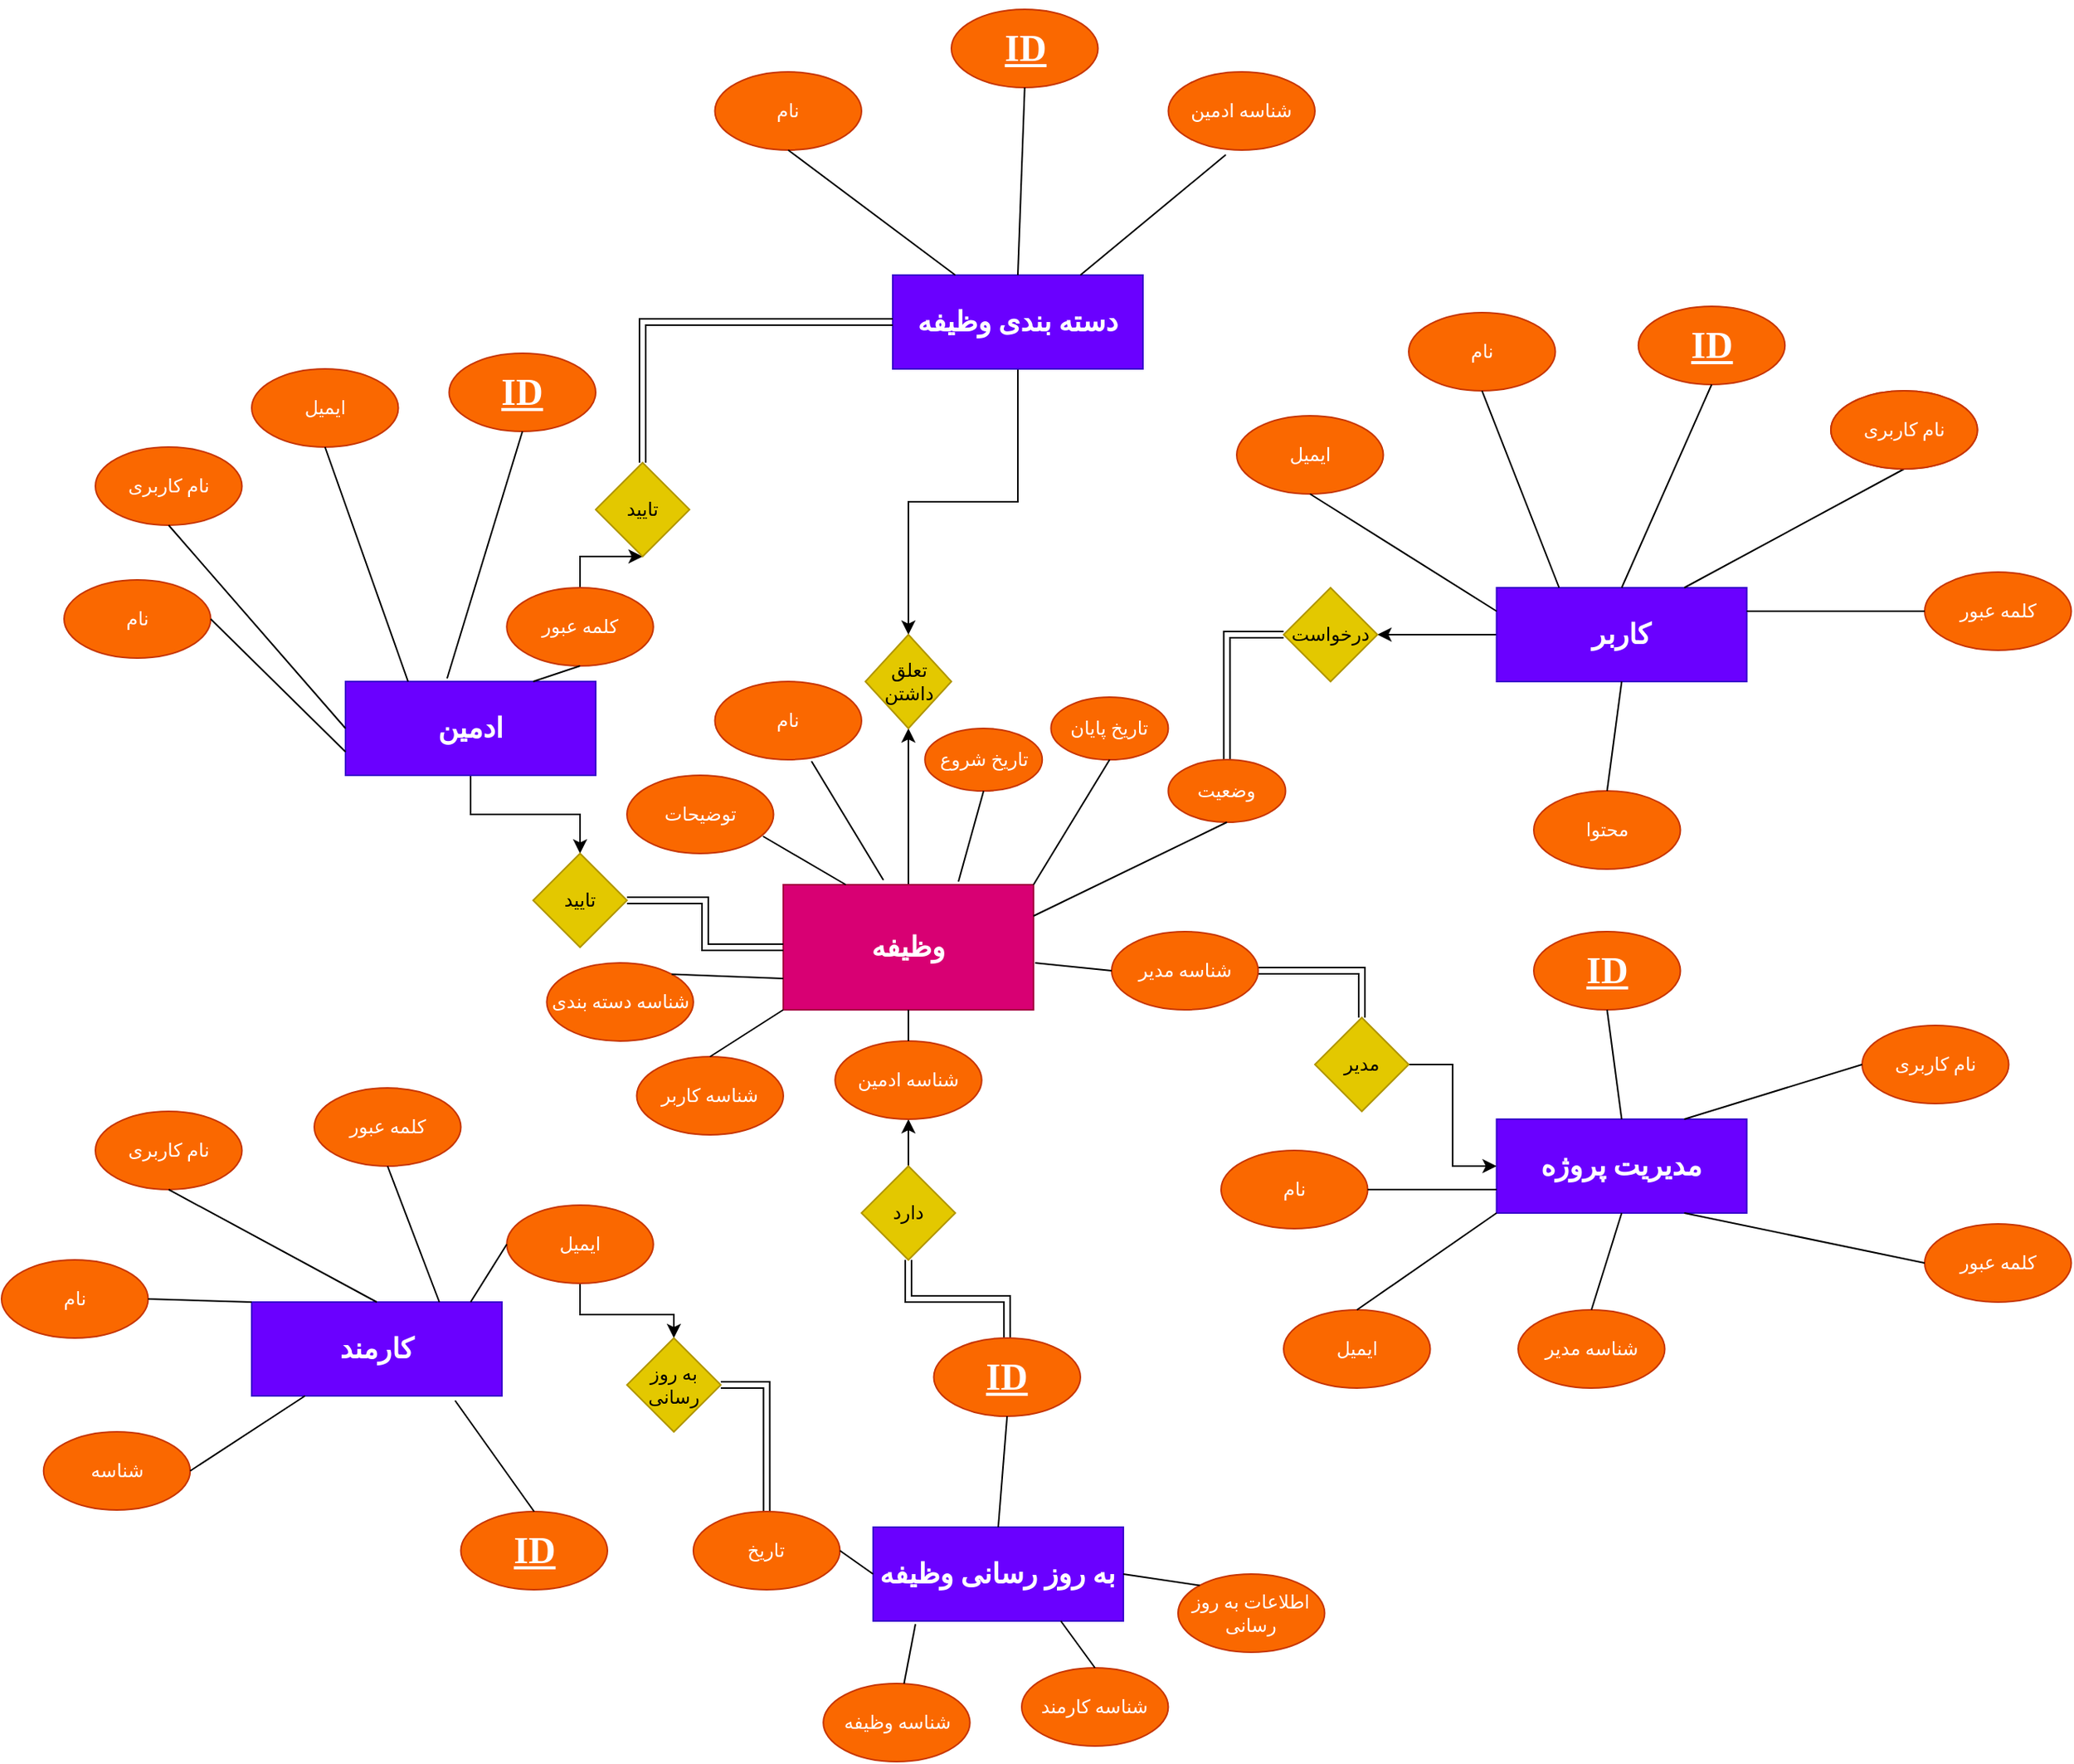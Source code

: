 <mxfile>
    <diagram id="pLtpVyUbuMatPzjlErbM" name="Page-1">
        <mxGraphModel dx="758" dy="518" grid="1" gridSize="10" guides="1" tooltips="1" connect="1" arrows="1" fold="1" page="1" pageScale="1" pageWidth="1169" pageHeight="827" math="0" shadow="0">
            <root>
                <mxCell id="0"/>
                <mxCell id="1" parent="0"/>
                <mxCell id="17" style="edgeStyle=orthogonalEdgeStyle;rounded=0;orthogonalLoop=1;jettySize=auto;html=1;exitX=0.5;exitY=1;exitDx=0;exitDy=0;" edge="1" parent="1" source="2" target="9">
                    <mxGeometry relative="1" as="geometry"/>
                </mxCell>
                <mxCell id="2" value="&lt;h2&gt;&lt;font face=&quot;IRANSans&quot;&gt;دسته بندی وظیفه&lt;/font&gt;&lt;/h2&gt;" style="whiteSpace=wrap;html=1;fillColor=#6a00ff;strokeColor=#3700CC;fontColor=#ffffff;" vertex="1" parent="1">
                    <mxGeometry x="590" y="290" width="160" height="60" as="geometry"/>
                </mxCell>
                <mxCell id="20" style="edgeStyle=orthogonalEdgeStyle;rounded=0;orthogonalLoop=1;jettySize=auto;html=1;entryX=0.5;entryY=1;entryDx=0;entryDy=0;exitX=0.5;exitY=0;exitDx=0;exitDy=0;" edge="1" parent="1" source="49" target="19">
                    <mxGeometry relative="1" as="geometry">
                        <mxPoint x="480" y="540" as="sourcePoint"/>
                    </mxGeometry>
                </mxCell>
                <mxCell id="25" style="edgeStyle=orthogonalEdgeStyle;rounded=0;orthogonalLoop=1;jettySize=auto;html=1;exitX=0.5;exitY=1;exitDx=0;exitDy=0;entryX=0.5;entryY=0;entryDx=0;entryDy=0;" edge="1" parent="1" source="3" target="22">
                    <mxGeometry relative="1" as="geometry"/>
                </mxCell>
                <mxCell id="3" value="&lt;h2&gt;&lt;font face=&quot;IRANSans&quot;&gt;ادمین&lt;/font&gt;&lt;/h2&gt;" style="whiteSpace=wrap;html=1;fillColor=#6a00ff;strokeColor=#3700CC;fontColor=#ffffff;" vertex="1" parent="1">
                    <mxGeometry x="240" y="550" width="160" height="60" as="geometry"/>
                </mxCell>
                <mxCell id="18" style="edgeStyle=orthogonalEdgeStyle;rounded=0;orthogonalLoop=1;jettySize=auto;html=1;exitX=0.5;exitY=0;exitDx=0;exitDy=0;entryX=0.5;entryY=1;entryDx=0;entryDy=0;" edge="1" parent="1" source="4" target="9">
                    <mxGeometry relative="1" as="geometry"/>
                </mxCell>
                <mxCell id="39" style="edgeStyle=orthogonalEdgeStyle;shape=link;rounded=0;orthogonalLoop=1;jettySize=auto;html=1;exitX=1;exitY=0.5;exitDx=0;exitDy=0;entryX=0.5;entryY=0;entryDx=0;entryDy=0;" edge="1" parent="1" source="123" target="36">
                    <mxGeometry relative="1" as="geometry"/>
                </mxCell>
                <mxCell id="4" value="&lt;h2&gt;&lt;font face=&quot;IRANSans&quot;&gt;وظیفه&lt;/font&gt;&lt;/h2&gt;" style="whiteSpace=wrap;html=1;fillColor=#d80073;strokeColor=#A50040;fontColor=#ffffff;" vertex="1" parent="1">
                    <mxGeometry x="520" y="680" width="160" height="80" as="geometry"/>
                </mxCell>
                <mxCell id="32" style="edgeStyle=orthogonalEdgeStyle;rounded=0;orthogonalLoop=1;jettySize=auto;html=1;exitX=0.5;exitY=1;exitDx=0;exitDy=0;" edge="1" parent="1" source="58" target="27">
                    <mxGeometry relative="1" as="geometry"/>
                </mxCell>
                <mxCell id="5" value="&lt;h2&gt;&lt;font face=&quot;IRANSans&quot;&gt;کارمند&lt;/font&gt;&lt;/h2&gt;" style="whiteSpace=wrap;html=1;fillColor=#6a00ff;strokeColor=#3700CC;fontColor=#ffffff;" vertex="1" parent="1">
                    <mxGeometry x="180" y="947" width="160" height="60" as="geometry"/>
                </mxCell>
                <mxCell id="34" style="edgeStyle=orthogonalEdgeStyle;shape=link;rounded=0;orthogonalLoop=1;jettySize=auto;html=1;entryX=0.5;entryY=1;entryDx=0;entryDy=0;exitX=0.5;exitY=0;exitDx=0;exitDy=0;" edge="1" parent="1" source="75" target="33">
                    <mxGeometry relative="1" as="geometry">
                        <mxPoint x="665" y="875" as="sourcePoint"/>
                    </mxGeometry>
                </mxCell>
                <mxCell id="6" value="&lt;h2&gt;&lt;font face=&quot;IRANSans&quot;&gt;به روز رسانی وظیفه&lt;/font&gt;&lt;/h2&gt;" style="whiteSpace=wrap;html=1;fillColor=#6a00ff;strokeColor=#3700CC;fontColor=#ffffff;" vertex="1" parent="1">
                    <mxGeometry x="577.46" y="1091" width="160" height="60" as="geometry"/>
                </mxCell>
                <mxCell id="7" value="&lt;h2&gt;&lt;font face=&quot;IRANSans&quot;&gt;مدیریت پروژه&lt;/font&gt;&lt;/h2&gt;" style="whiteSpace=wrap;html=1;fillColor=#6a00ff;strokeColor=#3700CC;fontColor=#ffffff;" vertex="1" parent="1">
                    <mxGeometry x="976.21" y="830" width="160" height="60" as="geometry"/>
                </mxCell>
                <mxCell id="42" style="edgeStyle=orthogonalEdgeStyle;rounded=0;orthogonalLoop=1;jettySize=auto;html=1;exitX=0;exitY=0.5;exitDx=0;exitDy=0;entryX=1;entryY=0.5;entryDx=0;entryDy=0;" edge="1" parent="1" source="8" target="40">
                    <mxGeometry relative="1" as="geometry"/>
                </mxCell>
                <mxCell id="8" value="&lt;h2&gt;&lt;font face=&quot;IRANSans&quot;&gt;کاربر&lt;/font&gt;&lt;/h2&gt;" style="whiteSpace=wrap;html=1;fillColor=#6a00ff;strokeColor=#3700CC;fontColor=#ffffff;" vertex="1" parent="1">
                    <mxGeometry x="976.21" y="490" width="160" height="60" as="geometry"/>
                </mxCell>
                <mxCell id="9" value="&lt;p&gt;تعلق داشتن&lt;/p&gt;" style="rhombus;whiteSpace=wrap;html=1;fillColor=#e3c800;strokeColor=#B09500;fontColor=#000000;fontFamily=IRANSans;" vertex="1" parent="1">
                    <mxGeometry x="572.5" y="520" width="55" height="60" as="geometry"/>
                </mxCell>
                <mxCell id="21" style="edgeStyle=orthogonalEdgeStyle;shape=link;rounded=0;orthogonalLoop=1;jettySize=auto;html=1;exitX=0.5;exitY=0;exitDx=0;exitDy=0;entryX=0;entryY=0.5;entryDx=0;entryDy=0;" edge="1" parent="1" source="19" target="2">
                    <mxGeometry relative="1" as="geometry"/>
                </mxCell>
                <mxCell id="19" value="&lt;p&gt;تایید&lt;/p&gt;" style="rhombus;whiteSpace=wrap;html=1;fillColor=#e3c800;strokeColor=#B09500;fontColor=#000000;fontFamily=IRANSans;" vertex="1" parent="1">
                    <mxGeometry x="400" y="410" width="60" height="60" as="geometry"/>
                </mxCell>
                <mxCell id="26" style="edgeStyle=orthogonalEdgeStyle;shape=link;rounded=0;orthogonalLoop=1;jettySize=auto;html=1;exitX=1;exitY=0.5;exitDx=0;exitDy=0;entryX=0;entryY=0.5;entryDx=0;entryDy=0;" edge="1" parent="1" source="22" target="4">
                    <mxGeometry relative="1" as="geometry"/>
                </mxCell>
                <mxCell id="22" value="&lt;p&gt;تایید&lt;/p&gt;" style="rhombus;whiteSpace=wrap;html=1;fillColor=#e3c800;strokeColor=#B09500;fontColor=#000000;fontFamily=IRANSans;" vertex="1" parent="1">
                    <mxGeometry x="360" y="660" width="60" height="60" as="geometry"/>
                </mxCell>
                <mxCell id="29" style="edgeStyle=orthogonalEdgeStyle;shape=link;rounded=0;orthogonalLoop=1;jettySize=auto;html=1;exitX=1;exitY=0.5;exitDx=0;exitDy=0;entryX=0.5;entryY=0;entryDx=0;entryDy=0;" edge="1" parent="1" source="27" target="70">
                    <mxGeometry relative="1" as="geometry">
                        <mxPoint x="509.335" y="1201" as="targetPoint"/>
                    </mxGeometry>
                </mxCell>
                <mxCell id="27" value="&lt;p&gt;به روز رسانی&lt;/p&gt;" style="rhombus;whiteSpace=wrap;html=1;fillColor=#e3c800;strokeColor=#B09500;fontColor=#000000;fontFamily=IRANSans;" vertex="1" parent="1">
                    <mxGeometry x="420" y="970" width="60" height="60" as="geometry"/>
                </mxCell>
                <mxCell id="35" style="edgeStyle=orthogonalEdgeStyle;rounded=0;orthogonalLoop=1;jettySize=auto;html=1;entryX=0.5;entryY=1;entryDx=0;entryDy=0;" edge="1" parent="1" source="33" target="119">
                    <mxGeometry relative="1" as="geometry"/>
                </mxCell>
                <mxCell id="33" value="&lt;p&gt;دارد&lt;/p&gt;" style="rhombus;whiteSpace=wrap;html=1;fillColor=#e3c800;strokeColor=#B09500;fontColor=#000000;fontFamily=IRANSans;" vertex="1" parent="1">
                    <mxGeometry x="570" y="860" width="60" height="60" as="geometry"/>
                </mxCell>
                <mxCell id="38" style="edgeStyle=orthogonalEdgeStyle;rounded=0;orthogonalLoop=1;jettySize=auto;html=1;exitX=1;exitY=0.5;exitDx=0;exitDy=0;entryX=0;entryY=0.5;entryDx=0;entryDy=0;" edge="1" parent="1" source="36" target="7">
                    <mxGeometry relative="1" as="geometry"/>
                </mxCell>
                <mxCell id="36" value="&lt;p&gt;مدیر&lt;/p&gt;" style="rhombus;whiteSpace=wrap;html=1;fillColor=#e3c800;strokeColor=#B09500;fontColor=#000000;fontFamily=IRANSans;" vertex="1" parent="1">
                    <mxGeometry x="860" y="765" width="60" height="60" as="geometry"/>
                </mxCell>
                <mxCell id="43" style="edgeStyle=orthogonalEdgeStyle;shape=link;rounded=0;orthogonalLoop=1;jettySize=auto;html=1;exitX=0;exitY=0.5;exitDx=0;exitDy=0;entryX=0.5;entryY=0;entryDx=0;entryDy=0;" edge="1" parent="1" source="40" target="117">
                    <mxGeometry relative="1" as="geometry">
                        <mxPoint x="670" y="670" as="targetPoint"/>
                    </mxGeometry>
                </mxCell>
                <mxCell id="40" value="&lt;p&gt;درخواست&lt;/p&gt;" style="rhombus;whiteSpace=wrap;html=1;fillColor=#e3c800;strokeColor=#B09500;fontColor=#000000;fontFamily=IRANSans;" vertex="1" parent="1">
                    <mxGeometry x="840" y="490" width="60" height="60" as="geometry"/>
                </mxCell>
                <mxCell id="44" value="&lt;font face=&quot;IRANSans&quot;&gt;نام کاربری&lt;/font&gt;" style="ellipse;whiteSpace=wrap;html=1;fillColor=#fa6800;strokeColor=#C73500;fontColor=#FFFFFF;" vertex="1" parent="1">
                    <mxGeometry x="80" y="400" width="93.75" height="50" as="geometry"/>
                </mxCell>
                <mxCell id="46" value="&lt;font face=&quot;IRANSans&quot;&gt;ایمیل&lt;/font&gt;" style="ellipse;whiteSpace=wrap;html=1;fillColor=#fa6800;strokeColor=#C73500;fontColor=#FFFFFF;" vertex="1" parent="1">
                    <mxGeometry x="180" y="350" width="93.75" height="50" as="geometry"/>
                </mxCell>
                <mxCell id="47" value="" style="endArrow=none;html=1;fontColor=#FFFFFF;entryX=0.25;entryY=0;entryDx=0;entryDy=0;exitX=0.5;exitY=1;exitDx=0;exitDy=0;" edge="1" parent="1" source="46" target="3">
                    <mxGeometry width="50" height="50" relative="1" as="geometry">
                        <mxPoint x="220" y="390" as="sourcePoint"/>
                        <mxPoint x="270" y="340" as="targetPoint"/>
                    </mxGeometry>
                </mxCell>
                <mxCell id="49" value="&lt;font face=&quot;IRANSans&quot;&gt;کلمه عبور&lt;/font&gt;" style="ellipse;whiteSpace=wrap;html=1;fillColor=#fa6800;strokeColor=#C73500;fontColor=#FFFFFF;" vertex="1" parent="1">
                    <mxGeometry x="343.13" y="490" width="93.75" height="50" as="geometry"/>
                </mxCell>
                <mxCell id="51" value="" style="endArrow=none;html=1;fontColor=#FFFFFF;exitX=0.5;exitY=1;exitDx=0;exitDy=0;entryX=0.75;entryY=0;entryDx=0;entryDy=0;" edge="1" parent="1" source="49" target="3">
                    <mxGeometry width="50" height="50" relative="1" as="geometry">
                        <mxPoint x="219" y="420" as="sourcePoint"/>
                        <mxPoint x="251" y="550" as="targetPoint"/>
                    </mxGeometry>
                </mxCell>
                <mxCell id="52" value="" style="endArrow=none;html=1;fontColor=#FFFFFF;entryX=0;entryY=0.5;entryDx=0;entryDy=0;exitX=0.5;exitY=1;exitDx=0;exitDy=0;" edge="1" parent="1" source="44" target="3">
                    <mxGeometry width="50" height="50" relative="1" as="geometry">
                        <mxPoint x="220" y="390" as="sourcePoint"/>
                        <mxPoint x="270" y="340" as="targetPoint"/>
                    </mxGeometry>
                </mxCell>
                <mxCell id="53" value="&lt;font face=&quot;IRANSans&quot;&gt;نام&lt;/font&gt;" style="ellipse;whiteSpace=wrap;html=1;fillColor=#fa6800;strokeColor=#C73500;fontColor=#FFFFFF;" vertex="1" parent="1">
                    <mxGeometry x="60" y="485" width="93.75" height="50" as="geometry"/>
                </mxCell>
                <mxCell id="54" value="" style="endArrow=none;html=1;fontColor=#FFFFFF;entryX=1;entryY=0.5;entryDx=0;entryDy=0;exitX=0;exitY=0.75;exitDx=0;exitDy=0;" edge="1" parent="1" source="3" target="53">
                    <mxGeometry width="50" height="50" relative="1" as="geometry">
                        <mxPoint x="220" y="590" as="sourcePoint"/>
                        <mxPoint x="270" y="540" as="targetPoint"/>
                    </mxGeometry>
                </mxCell>
                <mxCell id="55" value="&lt;h1&gt;&lt;font face=&quot;IRANSans&quot;&gt;&lt;u&gt;ID&lt;/u&gt;&lt;/font&gt;&lt;/h1&gt;" style="ellipse;whiteSpace=wrap;html=1;fillColor=#fa6800;strokeColor=#C73500;fontColor=#FFFFFF;" vertex="1" parent="1">
                    <mxGeometry x="306.25" y="340" width="93.75" height="50" as="geometry"/>
                </mxCell>
                <mxCell id="56" value="" style="endArrow=none;html=1;fontColor=#FFFFFF;entryX=0.5;entryY=1;entryDx=0;entryDy=0;exitX=0.406;exitY=-0.033;exitDx=0;exitDy=0;exitPerimeter=0;" edge="1" parent="1" source="3" target="55">
                    <mxGeometry width="50" height="50" relative="1" as="geometry">
                        <mxPoint x="220" y="560" as="sourcePoint"/>
                        <mxPoint x="270" y="510" as="targetPoint"/>
                    </mxGeometry>
                </mxCell>
                <mxCell id="58" value="&lt;font face=&quot;IRANSans&quot;&gt;ایمیل&lt;/font&gt;" style="ellipse;whiteSpace=wrap;html=1;fillColor=#fa6800;strokeColor=#C73500;fontColor=#FFFFFF;" vertex="1" parent="1">
                    <mxGeometry x="343.13" y="885" width="93.75" height="50" as="geometry"/>
                </mxCell>
                <mxCell id="59" value="" style="endArrow=none;html=1;fontColor=#FFFFFF;entryX=0;entryY=0.5;entryDx=0;entryDy=0;" edge="1" parent="1" target="58">
                    <mxGeometry width="50" height="50" relative="1" as="geometry">
                        <mxPoint x="320" y="947" as="sourcePoint"/>
                        <mxPoint x="370" y="897" as="targetPoint"/>
                    </mxGeometry>
                </mxCell>
                <mxCell id="60" value="&lt;h1&gt;&lt;font face=&quot;IRANSans&quot;&gt;&lt;u&gt;ID&lt;/u&gt;&lt;/font&gt;&lt;/h1&gt;" style="ellipse;whiteSpace=wrap;html=1;fillColor=#fa6800;strokeColor=#C73500;fontColor=#FFFFFF;" vertex="1" parent="1">
                    <mxGeometry x="313.75" y="1081" width="93.75" height="50" as="geometry"/>
                </mxCell>
                <mxCell id="61" value="" style="endArrow=none;html=1;fontColor=#FFFFFF;entryX=0.5;entryY=0;entryDx=0;entryDy=0;exitX=0.813;exitY=1.05;exitDx=0;exitDy=0;exitPerimeter=0;" edge="1" target="60" parent="1" source="5">
                    <mxGeometry width="50" height="50" relative="1" as="geometry">
                        <mxPoint x="320" y="1248.02" as="sourcePoint"/>
                        <mxPoint x="352.469" y="1200" as="targetPoint"/>
                    </mxGeometry>
                </mxCell>
                <mxCell id="62" value="&lt;font face=&quot;IRANSans&quot;&gt;نام کاربری&lt;/font&gt;" style="ellipse;whiteSpace=wrap;html=1;fillColor=#fa6800;strokeColor=#C73500;fontColor=#FFFFFF;" vertex="1" parent="1">
                    <mxGeometry x="80" y="825" width="93.75" height="50" as="geometry"/>
                </mxCell>
                <mxCell id="63" value="" style="endArrow=none;html=1;fontColor=#FFFFFF;exitX=0.5;exitY=1;exitDx=0;exitDy=0;entryX=0.5;entryY=0;entryDx=0;entryDy=0;" edge="1" source="62" parent="1" target="5">
                    <mxGeometry width="50" height="50" relative="1" as="geometry">
                        <mxPoint x="260" y="625" as="sourcePoint"/>
                        <mxPoint x="250" y="820" as="targetPoint"/>
                    </mxGeometry>
                </mxCell>
                <mxCell id="64" value="&lt;font face=&quot;IRANSans&quot;&gt;نام&lt;/font&gt;" style="ellipse;whiteSpace=wrap;html=1;fillColor=#fa6800;strokeColor=#C73500;fontColor=#FFFFFF;" vertex="1" parent="1">
                    <mxGeometry x="20" y="920" width="93.75" height="50" as="geometry"/>
                </mxCell>
                <mxCell id="65" value="" style="endArrow=none;html=1;fontColor=#FFFFFF;entryX=1;entryY=0.5;entryDx=0;entryDy=0;exitX=0;exitY=0;exitDx=0;exitDy=0;" edge="1" target="64" parent="1" source="5">
                    <mxGeometry width="50" height="50" relative="1" as="geometry">
                        <mxPoint x="240" y="960" as="sourcePoint"/>
                        <mxPoint x="270" y="905" as="targetPoint"/>
                    </mxGeometry>
                </mxCell>
                <mxCell id="66" value="&lt;font face=&quot;IRANSans&quot;&gt;کلمه عبور&lt;/font&gt;" style="ellipse;whiteSpace=wrap;html=1;fillColor=#fa6800;strokeColor=#C73500;fontColor=#FFFFFF;" vertex="1" parent="1">
                    <mxGeometry x="220" y="810" width="93.75" height="50" as="geometry"/>
                </mxCell>
                <mxCell id="67" value="" style="endArrow=none;html=1;fontColor=#FFFFFF;exitX=0.5;exitY=1;exitDx=0;exitDy=0;entryX=0.75;entryY=0;entryDx=0;entryDy=0;" edge="1" source="66" parent="1" target="5">
                    <mxGeometry width="50" height="50" relative="1" as="geometry">
                        <mxPoint x="95.87" y="620" as="sourcePoint"/>
                        <mxPoint x="236.87" y="750" as="targetPoint"/>
                    </mxGeometry>
                </mxCell>
                <mxCell id="68" value="&lt;font face=&quot;IRANSans&quot;&gt;شناسه&lt;/font&gt;" style="ellipse;whiteSpace=wrap;html=1;fillColor=#fa6800;strokeColor=#C73500;fontColor=#FFFFFF;" vertex="1" parent="1">
                    <mxGeometry x="46.88" y="1030" width="93.75" height="50" as="geometry"/>
                </mxCell>
                <mxCell id="69" value="" style="endArrow=none;html=1;fontColor=#FFFFFF;entryX=1;entryY=0.5;entryDx=0;entryDy=0;" edge="1" target="68" parent="1" source="5">
                    <mxGeometry width="50" height="50" relative="1" as="geometry">
                        <mxPoint x="206.88" y="1057" as="sourcePoint"/>
                        <mxPoint x="296.88" y="1015" as="targetPoint"/>
                    </mxGeometry>
                </mxCell>
                <mxCell id="70" value="&lt;font face=&quot;IRANSans&quot;&gt;تاریخ&lt;/font&gt;" style="ellipse;whiteSpace=wrap;html=1;fillColor=#fa6800;strokeColor=#C73500;fontColor=#FFFFFF;" vertex="1" parent="1">
                    <mxGeometry x="462.46" y="1081" width="93.75" height="50" as="geometry"/>
                </mxCell>
                <mxCell id="74" value="" style="endArrow=none;html=1;fontColor=#FFFFFF;entryX=0;entryY=0.5;entryDx=0;entryDy=0;exitX=1;exitY=0.5;exitDx=0;exitDy=0;" edge="1" parent="1" source="70" target="6">
                    <mxGeometry width="50" height="50" relative="1" as="geometry">
                        <mxPoint x="541.46" y="1151" as="sourcePoint"/>
                        <mxPoint x="572.46" y="1131" as="targetPoint"/>
                    </mxGeometry>
                </mxCell>
                <mxCell id="75" value="&lt;h1&gt;&lt;font face=&quot;IRANSans&quot;&gt;&lt;u&gt;ID&lt;/u&gt;&lt;/font&gt;&lt;/h1&gt;" style="ellipse;whiteSpace=wrap;html=1;fillColor=#fa6800;strokeColor=#C73500;fontColor=#FFFFFF;" vertex="1" parent="1">
                    <mxGeometry x="616.25" y="970" width="93.75" height="50" as="geometry"/>
                </mxCell>
                <mxCell id="76" value="" style="endArrow=none;html=1;fontColor=#FFFFFF;entryX=0.5;entryY=1;entryDx=0;entryDy=0;exitX=0.5;exitY=0;exitDx=0;exitDy=0;" edge="1" parent="1" source="6" target="75">
                    <mxGeometry width="50" height="50" relative="1" as="geometry">
                        <mxPoint x="618.13" y="950" as="sourcePoint"/>
                        <mxPoint x="668.13" y="900" as="targetPoint"/>
                    </mxGeometry>
                </mxCell>
                <mxCell id="77" value="&lt;font face=&quot;IRANSans&quot;&gt;اطلاعات به روز رسانی&lt;/font&gt;" style="ellipse;whiteSpace=wrap;html=1;fillColor=#fa6800;strokeColor=#C73500;fontColor=#FFFFFF;" vertex="1" parent="1">
                    <mxGeometry x="772.46" y="1121" width="93.75" height="50" as="geometry"/>
                </mxCell>
                <mxCell id="78" value="&lt;font face=&quot;IRANSans&quot;&gt;شناسه کارمند&lt;/font&gt;" style="ellipse;whiteSpace=wrap;html=1;fillColor=#fa6800;strokeColor=#C73500;fontColor=#FFFFFF;" vertex="1" parent="1">
                    <mxGeometry x="672.46" y="1181" width="93.75" height="50" as="geometry"/>
                </mxCell>
                <mxCell id="79" value="&lt;font face=&quot;IRANSans&quot;&gt;شناسه وظیفه&lt;/font&gt;" style="ellipse;whiteSpace=wrap;html=1;fillColor=#fa6800;strokeColor=#C73500;fontColor=#FFFFFF;" vertex="1" parent="1">
                    <mxGeometry x="545.59" y="1191" width="93.75" height="50" as="geometry"/>
                </mxCell>
                <mxCell id="80" value="" style="endArrow=none;html=1;fontColor=#FFFFFF;entryX=0.169;entryY=1.033;entryDx=0;entryDy=0;entryPerimeter=0;" edge="1" parent="1" source="79" target="6">
                    <mxGeometry width="50" height="50" relative="1" as="geometry">
                        <mxPoint x="586.21" y="1211" as="sourcePoint"/>
                        <mxPoint x="636.21" y="1161" as="targetPoint"/>
                    </mxGeometry>
                </mxCell>
                <mxCell id="81" value="" style="endArrow=none;html=1;fontColor=#FFFFFF;exitX=0.5;exitY=0;exitDx=0;exitDy=0;entryX=0.75;entryY=1;entryDx=0;entryDy=0;" edge="1" parent="1" source="78" target="6">
                    <mxGeometry width="50" height="50" relative="1" as="geometry">
                        <mxPoint x="654.34" y="1171" as="sourcePoint"/>
                        <mxPoint x="704.34" y="1121" as="targetPoint"/>
                    </mxGeometry>
                </mxCell>
                <mxCell id="82" value="" style="endArrow=none;html=1;fontColor=#FFFFFF;entryX=0;entryY=0;entryDx=0;entryDy=0;" edge="1" parent="1" target="77">
                    <mxGeometry width="50" height="50" relative="1" as="geometry">
                        <mxPoint x="737.46" y="1121" as="sourcePoint"/>
                        <mxPoint x="787.46" y="1071" as="targetPoint"/>
                    </mxGeometry>
                </mxCell>
                <mxCell id="107" value="&lt;font face=&quot;IRANSans&quot;&gt;تاریخ شروع&lt;/font&gt;" style="ellipse;whiteSpace=wrap;html=1;fillColor=#fa6800;strokeColor=#C73500;fontColor=#FFFFFF;" vertex="1" parent="1">
                    <mxGeometry x="610.59" y="580" width="75" height="40" as="geometry"/>
                </mxCell>
                <mxCell id="108" value="" style="endArrow=none;html=1;fontColor=#FFFFFF;entryX=0.5;entryY=1;entryDx=0;entryDy=0;exitX=0.7;exitY=-0.025;exitDx=0;exitDy=0;exitPerimeter=0;" edge="1" parent="1" source="4" target="107">
                    <mxGeometry width="50" height="50" relative="1" as="geometry">
                        <mxPoint x="660" y="680" as="sourcePoint"/>
                        <mxPoint x="710" y="630" as="targetPoint"/>
                    </mxGeometry>
                </mxCell>
                <mxCell id="109" value="&lt;font face=&quot;IRANSans&quot;&gt;نام&lt;/font&gt;" style="ellipse;whiteSpace=wrap;html=1;fillColor=#fa6800;strokeColor=#C73500;fontColor=#FFFFFF;" vertex="1" parent="1">
                    <mxGeometry x="476.25" y="550" width="93.75" height="50" as="geometry"/>
                </mxCell>
                <mxCell id="110" value="" style="endArrow=none;html=1;fontColor=#FFFFFF;entryX=0.659;entryY=1.02;entryDx=0;entryDy=0;entryPerimeter=0;exitX=0.4;exitY=-0.037;exitDx=0;exitDy=0;exitPerimeter=0;" edge="1" parent="1" source="4" target="109">
                    <mxGeometry width="50" height="50" relative="1" as="geometry">
                        <mxPoint x="498.13" y="650" as="sourcePoint"/>
                        <mxPoint x="548.13" y="600" as="targetPoint"/>
                    </mxGeometry>
                </mxCell>
                <mxCell id="111" value="&lt;font face=&quot;IRANSans&quot;&gt;توضیحات&lt;/font&gt;" style="ellipse;whiteSpace=wrap;html=1;fillColor=#fa6800;strokeColor=#C73500;fontColor=#FFFFFF;" vertex="1" parent="1">
                    <mxGeometry x="420" y="610" width="93.75" height="50" as="geometry"/>
                </mxCell>
                <mxCell id="112" value="" style="endArrow=none;html=1;fontColor=#FFFFFF;entryX=0.928;entryY=0.78;entryDx=0;entryDy=0;entryPerimeter=0;exitX=0.25;exitY=0;exitDx=0;exitDy=0;" edge="1" parent="1" source="4" target="111">
                    <mxGeometry width="50" height="50" relative="1" as="geometry">
                        <mxPoint x="450" y="700" as="sourcePoint"/>
                        <mxPoint x="500" y="650" as="targetPoint"/>
                    </mxGeometry>
                </mxCell>
                <mxCell id="113" value="&lt;font face=&quot;IRANSans&quot;&gt;شناسه دسته بندی&lt;/font&gt;" style="ellipse;whiteSpace=wrap;html=1;fillColor=#fa6800;strokeColor=#C73500;fontColor=#FFFFFF;" vertex="1" parent="1">
                    <mxGeometry x="368.71" y="730" width="93.75" height="50" as="geometry"/>
                </mxCell>
                <mxCell id="114" value="" style="endArrow=none;html=1;fontColor=#FFFFFF;entryX=0;entryY=0.75;entryDx=0;entryDy=0;exitX=1;exitY=0;exitDx=0;exitDy=0;" edge="1" parent="1" source="113" target="4">
                    <mxGeometry width="50" height="50" relative="1" as="geometry">
                        <mxPoint x="460" y="750" as="sourcePoint"/>
                        <mxPoint x="510" y="700" as="targetPoint"/>
                    </mxGeometry>
                </mxCell>
                <mxCell id="115" value="&lt;font face=&quot;IRANSans&quot;&gt;تاریخ پایان&lt;/font&gt;" style="ellipse;whiteSpace=wrap;html=1;fillColor=#fa6800;strokeColor=#C73500;fontColor=#FFFFFF;" vertex="1" parent="1">
                    <mxGeometry x="691.21" y="560" width="75" height="40" as="geometry"/>
                </mxCell>
                <mxCell id="116" value="" style="endArrow=none;html=1;fontColor=#FFFFFF;entryX=0.5;entryY=1;entryDx=0;entryDy=0;exitX=1;exitY=0;exitDx=0;exitDy=0;" edge="1" parent="1" source="4" target="115">
                    <mxGeometry width="50" height="50" relative="1" as="geometry">
                        <mxPoint x="680" y="650" as="sourcePoint"/>
                        <mxPoint x="730" y="600" as="targetPoint"/>
                    </mxGeometry>
                </mxCell>
                <mxCell id="117" value="&lt;font face=&quot;IRANSans&quot;&gt;وضعیت&lt;/font&gt;" style="ellipse;whiteSpace=wrap;html=1;fillColor=#fa6800;strokeColor=#C73500;fontColor=#FFFFFF;" vertex="1" parent="1">
                    <mxGeometry x="766.21" y="600" width="75" height="40" as="geometry"/>
                </mxCell>
                <mxCell id="118" value="" style="endArrow=none;html=1;fontColor=#FFFFFF;entryX=0.5;entryY=1;entryDx=0;entryDy=0;exitX=1;exitY=0.25;exitDx=0;exitDy=0;" edge="1" parent="1" source="4" target="117">
                    <mxGeometry width="50" height="50" relative="1" as="geometry">
                        <mxPoint x="691.21" y="700" as="sourcePoint"/>
                        <mxPoint x="741.21" y="650" as="targetPoint"/>
                    </mxGeometry>
                </mxCell>
                <mxCell id="119" value="&lt;font face=&quot;IRANSans&quot;&gt;شناسه ادمین&lt;/font&gt;" style="ellipse;whiteSpace=wrap;html=1;fillColor=#fa6800;strokeColor=#C73500;fontColor=#FFFFFF;" vertex="1" parent="1">
                    <mxGeometry x="553.13" y="780" width="93.75" height="50" as="geometry"/>
                </mxCell>
                <mxCell id="120" value="" style="endArrow=none;html=1;fontColor=#FFFFFF;entryX=0.5;entryY=1;entryDx=0;entryDy=0;exitX=0.5;exitY=0;exitDx=0;exitDy=0;" edge="1" parent="1" source="119" target="4">
                    <mxGeometry width="50" height="50" relative="1" as="geometry">
                        <mxPoint x="596.88" y="780" as="sourcePoint"/>
                        <mxPoint x="646.88" y="730" as="targetPoint"/>
                    </mxGeometry>
                </mxCell>
                <mxCell id="121" value="&lt;font face=&quot;IRANSans&quot;&gt;شناسه کاربر&lt;/font&gt;" style="ellipse;whiteSpace=wrap;html=1;fillColor=#fa6800;strokeColor=#C73500;fontColor=#FFFFFF;" vertex="1" parent="1">
                    <mxGeometry x="426.25" y="790" width="93.75" height="50" as="geometry"/>
                </mxCell>
                <mxCell id="122" value="" style="endArrow=none;html=1;fontColor=#FFFFFF;entryX=0;entryY=1;entryDx=0;entryDy=0;exitX=0.5;exitY=0;exitDx=0;exitDy=0;" edge="1" parent="1" source="121" target="4">
                    <mxGeometry width="50" height="50" relative="1" as="geometry">
                        <mxPoint x="470" y="790" as="sourcePoint"/>
                        <mxPoint x="520" y="740" as="targetPoint"/>
                    </mxGeometry>
                </mxCell>
                <mxCell id="123" value="&lt;font face=&quot;IRANSans&quot;&gt;شناسه مدیر&lt;/font&gt;" style="ellipse;whiteSpace=wrap;html=1;fillColor=#fa6800;strokeColor=#C73500;fontColor=#FFFFFF;" vertex="1" parent="1">
                    <mxGeometry x="730" y="710" width="93.75" height="50" as="geometry"/>
                </mxCell>
                <mxCell id="124" value="" style="endArrow=none;html=1;fontColor=#FFFFFF;entryX=0;entryY=0.5;entryDx=0;entryDy=0;exitX=1.006;exitY=0.625;exitDx=0;exitDy=0;exitPerimeter=0;" edge="1" parent="1" source="4" target="123">
                    <mxGeometry width="50" height="50" relative="1" as="geometry">
                        <mxPoint x="600" y="710" as="sourcePoint"/>
                        <mxPoint x="650" y="660" as="targetPoint"/>
                    </mxGeometry>
                </mxCell>
                <mxCell id="125" value="&lt;h1&gt;&lt;font face=&quot;IRANSans&quot;&gt;&lt;u&gt;ID&lt;/u&gt;&lt;/font&gt;&lt;/h1&gt;" style="ellipse;whiteSpace=wrap;html=1;fillColor=#fa6800;strokeColor=#C73500;fontColor=#FFFFFF;" vertex="1" parent="1">
                    <mxGeometry x="627.5" y="120" width="93.75" height="50" as="geometry"/>
                </mxCell>
                <mxCell id="126" value="" style="endArrow=none;html=1;fontColor=#FFFFFF;entryX=0.5;entryY=1;entryDx=0;entryDy=0;exitX=0.5;exitY=0;exitDx=0;exitDy=0;" edge="1" parent="1" source="2" target="125">
                    <mxGeometry width="50" height="50" relative="1" as="geometry">
                        <mxPoint x="600" y="310" as="sourcePoint"/>
                        <mxPoint x="650" y="260" as="targetPoint"/>
                    </mxGeometry>
                </mxCell>
                <mxCell id="128" value="&lt;font face=&quot;IRANSans&quot;&gt;شناسه ادمین&lt;/font&gt;" style="ellipse;whiteSpace=wrap;html=1;fillColor=#fa6800;strokeColor=#C73500;fontColor=#FFFFFF;" vertex="1" parent="1">
                    <mxGeometry x="766.25" y="160" width="93.75" height="50" as="geometry"/>
                </mxCell>
                <mxCell id="129" value="" style="endArrow=none;html=1;fontColor=#FFFFFF;entryX=0.392;entryY=1.06;entryDx=0;entryDy=0;entryPerimeter=0;exitX=0.75;exitY=0;exitDx=0;exitDy=0;" edge="1" parent="1" source="2" target="128">
                    <mxGeometry width="50" height="50" relative="1" as="geometry">
                        <mxPoint x="760" y="260" as="sourcePoint"/>
                        <mxPoint x="810" y="210" as="targetPoint"/>
                    </mxGeometry>
                </mxCell>
                <mxCell id="130" value="&lt;font face=&quot;IRANSans&quot;&gt;نام&lt;/font&gt;" style="ellipse;whiteSpace=wrap;html=1;fillColor=#fa6800;strokeColor=#C73500;fontColor=#FFFFFF;" vertex="1" parent="1">
                    <mxGeometry x="476.25" y="160" width="93.75" height="50" as="geometry"/>
                </mxCell>
                <mxCell id="131" value="" style="endArrow=none;html=1;fontColor=#FFFFFF;entryX=0.5;entryY=1;entryDx=0;entryDy=0;exitX=0.25;exitY=0;exitDx=0;exitDy=0;" edge="1" parent="1" source="2" target="130">
                    <mxGeometry width="50" height="50" relative="1" as="geometry">
                        <mxPoint x="600" y="300" as="sourcePoint"/>
                        <mxPoint x="650" y="250" as="targetPoint"/>
                    </mxGeometry>
                </mxCell>
                <mxCell id="132" value="&lt;h1&gt;&lt;font face=&quot;IRANSans&quot;&gt;&lt;u&gt;ID&lt;/u&gt;&lt;/font&gt;&lt;/h1&gt;" style="ellipse;whiteSpace=wrap;html=1;fillColor=#fa6800;strokeColor=#C73500;fontColor=#FFFFFF;" vertex="1" parent="1">
                    <mxGeometry x="1066.87" y="310" width="93.75" height="50" as="geometry"/>
                </mxCell>
                <mxCell id="133" value="" style="endArrow=none;html=1;fontColor=#FFFFFF;entryX=0.5;entryY=0;entryDx=0;entryDy=0;exitX=0.5;exitY=1;exitDx=0;exitDy=0;" edge="1" parent="1" source="132" target="8">
                    <mxGeometry width="50" height="50" relative="1" as="geometry">
                        <mxPoint x="900" y="300" as="sourcePoint"/>
                        <mxPoint x="950" y="250" as="targetPoint"/>
                    </mxGeometry>
                </mxCell>
                <mxCell id="134" value="&lt;font face=&quot;IRANSans&quot;&gt;نام&lt;/font&gt;" style="ellipse;whiteSpace=wrap;html=1;fillColor=#fa6800;strokeColor=#C73500;fontColor=#FFFFFF;" vertex="1" parent="1">
                    <mxGeometry x="920" y="314" width="93.75" height="50" as="geometry"/>
                </mxCell>
                <mxCell id="135" value="" style="endArrow=none;html=1;fontColor=#FFFFFF;entryX=0.25;entryY=0;entryDx=0;entryDy=0;exitX=0.5;exitY=1;exitDx=0;exitDy=0;" edge="1" parent="1" source="134" target="8">
                    <mxGeometry width="50" height="50" relative="1" as="geometry">
                        <mxPoint x="870" y="390" as="sourcePoint"/>
                        <mxPoint x="820" y="250" as="targetPoint"/>
                    </mxGeometry>
                </mxCell>
                <mxCell id="136" value="&lt;font face=&quot;IRANSans&quot;&gt;ایمیل&lt;/font&gt;" style="ellipse;whiteSpace=wrap;html=1;fillColor=#fa6800;strokeColor=#C73500;fontColor=#FFFFFF;" vertex="1" parent="1">
                    <mxGeometry x="810" y="380" width="93.75" height="50" as="geometry"/>
                </mxCell>
                <mxCell id="137" value="" style="endArrow=none;html=1;fontColor=#FFFFFF;entryX=0;entryY=0.25;entryDx=0;entryDy=0;exitX=0.5;exitY=1;exitDx=0;exitDy=0;" edge="1" parent="1" source="136" target="8">
                    <mxGeometry width="50" height="50" relative="1" as="geometry">
                        <mxPoint x="820" y="300" as="sourcePoint"/>
                        <mxPoint x="870" y="250" as="targetPoint"/>
                    </mxGeometry>
                </mxCell>
                <mxCell id="138" value="&lt;font face=&quot;IRANSans&quot;&gt;نام کاربری&lt;/font&gt;" style="ellipse;whiteSpace=wrap;html=1;fillColor=#fa6800;strokeColor=#C73500;fontColor=#FFFFFF;" vertex="1" parent="1">
                    <mxGeometry x="1190" y="364" width="93.75" height="50" as="geometry"/>
                </mxCell>
                <mxCell id="139" value="&lt;font face=&quot;IRANSans&quot;&gt;کلمه عبور&lt;/font&gt;" style="ellipse;whiteSpace=wrap;html=1;fillColor=#fa6800;strokeColor=#C73500;fontColor=#FFFFFF;" vertex="1" parent="1">
                    <mxGeometry x="1250" y="480" width="93.75" height="50" as="geometry"/>
                </mxCell>
                <mxCell id="140" value="" style="endArrow=none;html=1;fontColor=#FFFFFF;entryX=0.5;entryY=1;entryDx=0;entryDy=0;exitX=0.75;exitY=0;exitDx=0;exitDy=0;" edge="1" parent="1" source="8" target="138">
                    <mxGeometry width="50" height="50" relative="1" as="geometry">
                        <mxPoint x="1150" y="450" as="sourcePoint"/>
                        <mxPoint x="1200" y="400" as="targetPoint"/>
                    </mxGeometry>
                </mxCell>
                <mxCell id="141" value="" style="endArrow=none;html=1;fontColor=#FFFFFF;entryX=0;entryY=0.5;entryDx=0;entryDy=0;exitX=1;exitY=0.25;exitDx=0;exitDy=0;" edge="1" parent="1" source="8" target="139">
                    <mxGeometry width="50" height="50" relative="1" as="geometry">
                        <mxPoint x="1020" y="500" as="sourcePoint"/>
                        <mxPoint x="1070" y="450" as="targetPoint"/>
                    </mxGeometry>
                </mxCell>
                <mxCell id="142" value="&lt;font face=&quot;IRANSans&quot;&gt;محتوا&lt;/font&gt;" style="ellipse;whiteSpace=wrap;html=1;fillColor=#fa6800;strokeColor=#C73500;fontColor=#FFFFFF;" vertex="1" parent="1">
                    <mxGeometry x="1000" y="620" width="93.75" height="50" as="geometry"/>
                </mxCell>
                <mxCell id="143" value="" style="endArrow=none;html=1;fontColor=#FFFFFF;entryX=0.5;entryY=0;entryDx=0;entryDy=0;exitX=0.5;exitY=1;exitDx=0;exitDy=0;" edge="1" parent="1" source="8" target="142">
                    <mxGeometry width="50" height="50" relative="1" as="geometry">
                        <mxPoint x="1020" y="500" as="sourcePoint"/>
                        <mxPoint x="1070" y="450" as="targetPoint"/>
                    </mxGeometry>
                </mxCell>
                <mxCell id="144" value="&lt;font face=&quot;IRANSans&quot;&gt;نام کاربری&lt;/font&gt;" style="ellipse;whiteSpace=wrap;html=1;fillColor=#fa6800;strokeColor=#C73500;fontColor=#FFFFFF;" vertex="1" parent="1">
                    <mxGeometry x="1190" y="364" width="93.75" height="50" as="geometry"/>
                </mxCell>
                <mxCell id="145" value="&lt;font face=&quot;IRANSans&quot;&gt;کلمه عبور&lt;/font&gt;" style="ellipse;whiteSpace=wrap;html=1;fillColor=#fa6800;strokeColor=#C73500;fontColor=#FFFFFF;" vertex="1" parent="1">
                    <mxGeometry x="1250" y="897" width="93.75" height="50" as="geometry"/>
                </mxCell>
                <mxCell id="146" value="&lt;font face=&quot;IRANSans&quot;&gt;نام کاربری&lt;/font&gt;" style="ellipse;whiteSpace=wrap;html=1;fillColor=#fa6800;strokeColor=#C73500;fontColor=#FFFFFF;" vertex="1" parent="1">
                    <mxGeometry x="1210" y="770" width="93.75" height="50" as="geometry"/>
                </mxCell>
                <mxCell id="147" value="" style="endArrow=none;html=1;fontColor=#FFFFFF;entryX=0;entryY=0.5;entryDx=0;entryDy=0;exitX=0.75;exitY=0;exitDx=0;exitDy=0;" edge="1" parent="1" source="7" target="146">
                    <mxGeometry width="50" height="50" relative="1" as="geometry">
                        <mxPoint x="1020" y="850" as="sourcePoint"/>
                        <mxPoint x="1070" y="800" as="targetPoint"/>
                    </mxGeometry>
                </mxCell>
                <mxCell id="148" value="" style="endArrow=none;html=1;fontColor=#FFFFFF;entryX=0;entryY=0.5;entryDx=0;entryDy=0;exitX=0.75;exitY=1;exitDx=0;exitDy=0;" edge="1" parent="1" source="7" target="145">
                    <mxGeometry width="50" height="50" relative="1" as="geometry">
                        <mxPoint x="1020" y="850" as="sourcePoint"/>
                        <mxPoint x="1070" y="800" as="targetPoint"/>
                    </mxGeometry>
                </mxCell>
                <mxCell id="149" value="&lt;font face=&quot;IRANSans&quot;&gt;شناسه مدیر&lt;/font&gt;" style="ellipse;whiteSpace=wrap;html=1;fillColor=#fa6800;strokeColor=#C73500;fontColor=#FFFFFF;" vertex="1" parent="1">
                    <mxGeometry x="990" y="952" width="93.75" height="50" as="geometry"/>
                </mxCell>
                <mxCell id="150" value="" style="endArrow=none;html=1;fontColor=#FFFFFF;entryX=0.5;entryY=1;entryDx=0;entryDy=0;exitX=0.5;exitY=0;exitDx=0;exitDy=0;" edge="1" parent="1" source="149" target="7">
                    <mxGeometry width="50" height="50" relative="1" as="geometry">
                        <mxPoint x="1031.21" y="952" as="sourcePoint"/>
                        <mxPoint x="1081.21" y="902" as="targetPoint"/>
                    </mxGeometry>
                </mxCell>
                <mxCell id="151" value="&lt;font face=&quot;IRANSans&quot;&gt;ایمیل&lt;/font&gt;" style="ellipse;whiteSpace=wrap;html=1;fillColor=#fa6800;strokeColor=#C73500;fontColor=#FFFFFF;" vertex="1" parent="1">
                    <mxGeometry x="840" y="952" width="93.75" height="50" as="geometry"/>
                </mxCell>
                <mxCell id="152" value="&lt;font face=&quot;IRANSans&quot;&gt;نام&lt;/font&gt;" style="ellipse;whiteSpace=wrap;html=1;fillColor=#fa6800;strokeColor=#C73500;fontColor=#FFFFFF;" vertex="1" parent="1">
                    <mxGeometry x="800" y="850" width="93.75" height="50" as="geometry"/>
                </mxCell>
                <mxCell id="153" value="" style="endArrow=none;html=1;fontColor=#FFFFFF;entryX=1;entryY=0.5;entryDx=0;entryDy=0;exitX=0;exitY=0.75;exitDx=0;exitDy=0;" edge="1" parent="1" source="7" target="152">
                    <mxGeometry width="50" height="50" relative="1" as="geometry">
                        <mxPoint x="970" y="860" as="sourcePoint"/>
                        <mxPoint x="1020" y="810" as="targetPoint"/>
                    </mxGeometry>
                </mxCell>
                <mxCell id="154" value="&lt;h1&gt;&lt;font face=&quot;IRANSans&quot;&gt;&lt;u&gt;ID&lt;/u&gt;&lt;/font&gt;&lt;/h1&gt;" style="ellipse;whiteSpace=wrap;html=1;fillColor=#fa6800;strokeColor=#C73500;fontColor=#FFFFFF;" vertex="1" parent="1">
                    <mxGeometry x="1000.0" y="710" width="93.75" height="50" as="geometry"/>
                </mxCell>
                <mxCell id="155" value="" style="endArrow=none;html=1;fontColor=#FFFFFF;exitX=0.5;exitY=0;exitDx=0;exitDy=0;entryX=0.5;entryY=1;entryDx=0;entryDy=0;" edge="1" parent="1" source="7" target="154">
                    <mxGeometry width="50" height="50" relative="1" as="geometry">
                        <mxPoint x="970" y="760" as="sourcePoint"/>
                        <mxPoint x="1020" y="710" as="targetPoint"/>
                    </mxGeometry>
                </mxCell>
                <mxCell id="156" value="" style="endArrow=none;html=1;fontColor=#FFFFFF;exitX=0.5;exitY=0;exitDx=0;exitDy=0;entryX=0;entryY=1;entryDx=0;entryDy=0;" edge="1" parent="1" source="151" target="7">
                    <mxGeometry width="50" height="50" relative="1" as="geometry">
                        <mxPoint x="970" y="860" as="sourcePoint"/>
                        <mxPoint x="1020" y="810" as="targetPoint"/>
                    </mxGeometry>
                </mxCell>
            </root>
        </mxGraphModel>
    </diagram>
</mxfile>

